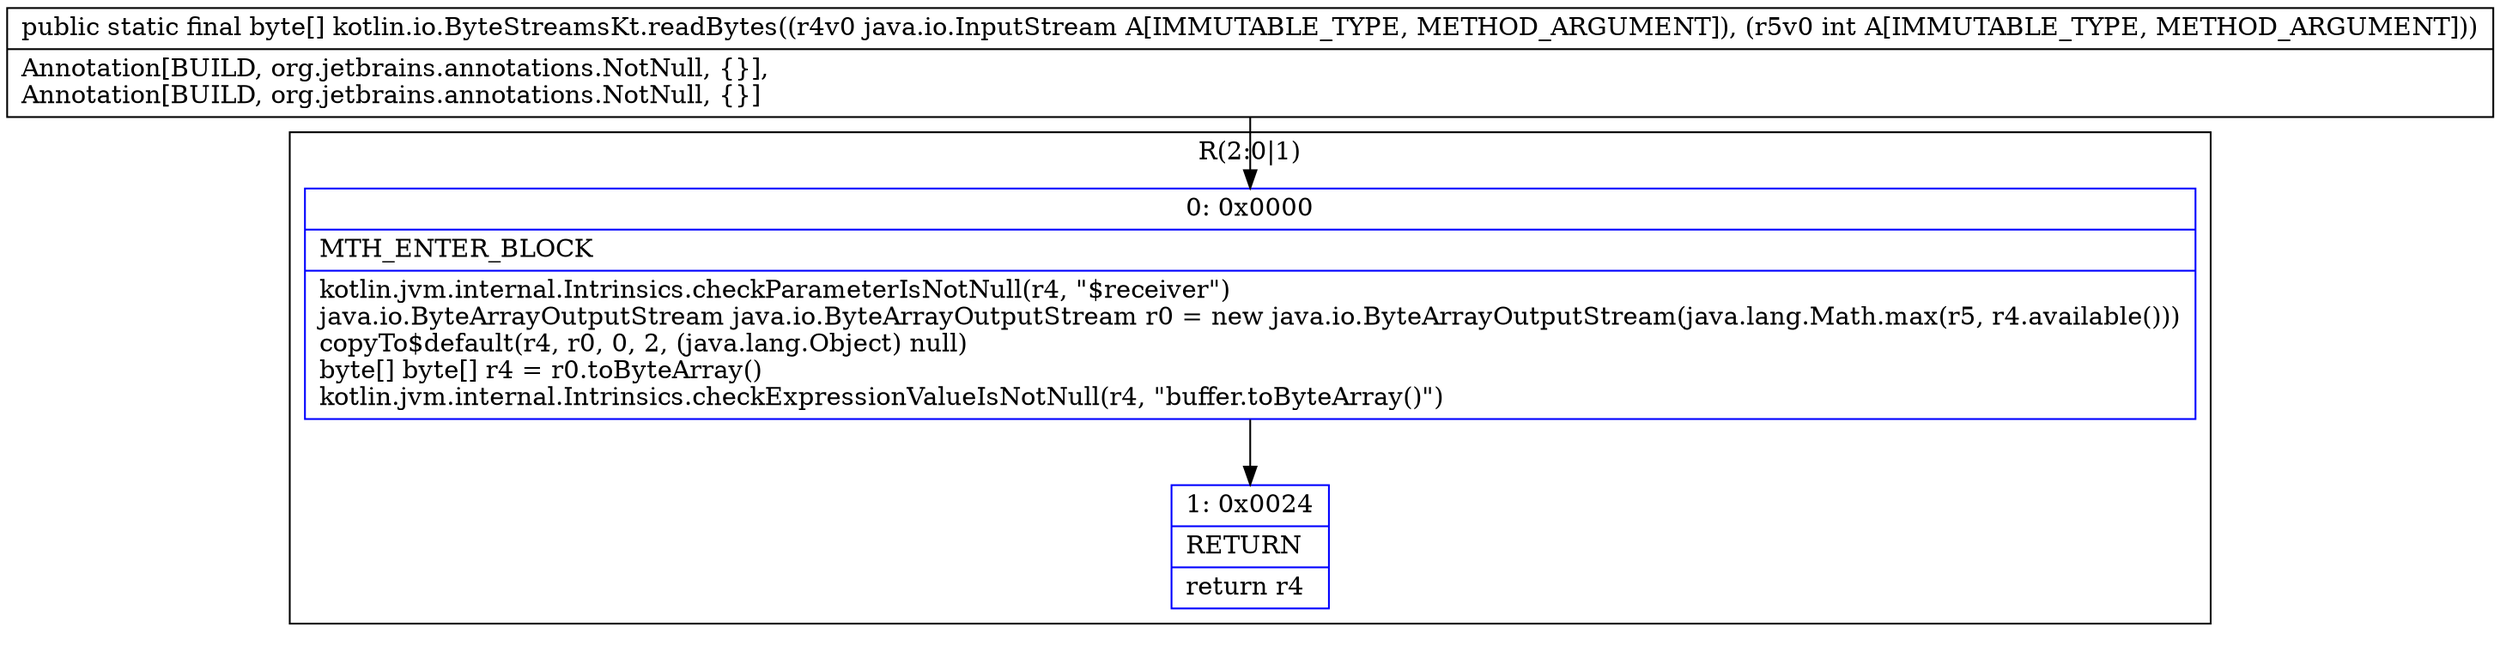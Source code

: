 digraph "CFG forkotlin.io.ByteStreamsKt.readBytes(Ljava\/io\/InputStream;I)[B" {
subgraph cluster_Region_2058979712 {
label = "R(2:0|1)";
node [shape=record,color=blue];
Node_0 [shape=record,label="{0\:\ 0x0000|MTH_ENTER_BLOCK\l|kotlin.jvm.internal.Intrinsics.checkParameterIsNotNull(r4, \"$receiver\")\ljava.io.ByteArrayOutputStream java.io.ByteArrayOutputStream r0 = new java.io.ByteArrayOutputStream(java.lang.Math.max(r5, r4.available()))\lcopyTo$default(r4, r0, 0, 2, (java.lang.Object) null)\lbyte[] byte[] r4 = r0.toByteArray()\lkotlin.jvm.internal.Intrinsics.checkExpressionValueIsNotNull(r4, \"buffer.toByteArray()\")\l}"];
Node_1 [shape=record,label="{1\:\ 0x0024|RETURN\l|return r4\l}"];
}
MethodNode[shape=record,label="{public static final byte[] kotlin.io.ByteStreamsKt.readBytes((r4v0 java.io.InputStream A[IMMUTABLE_TYPE, METHOD_ARGUMENT]), (r5v0 int A[IMMUTABLE_TYPE, METHOD_ARGUMENT]))  | Annotation[BUILD, org.jetbrains.annotations.NotNull, \{\}], \lAnnotation[BUILD, org.jetbrains.annotations.NotNull, \{\}]\l}"];
MethodNode -> Node_0;
Node_0 -> Node_1;
}

